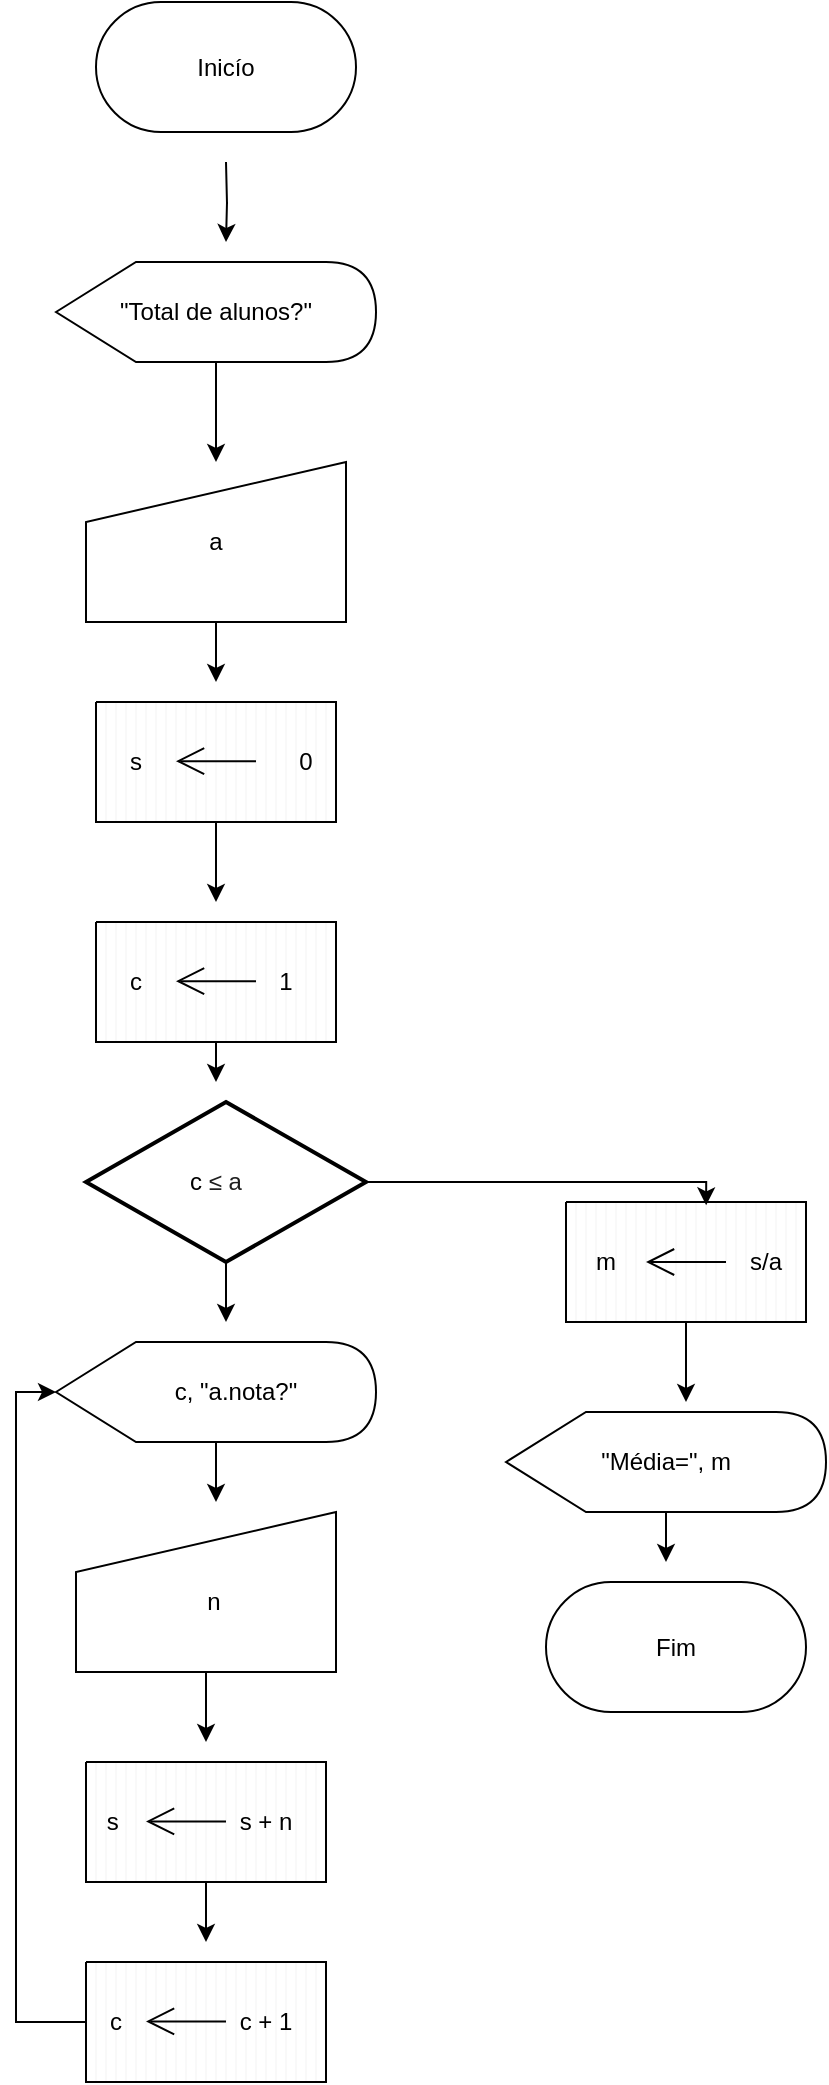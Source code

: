 <mxfile version="24.9.0">
  <diagram name="Página-1" id="u8i8vwaDSWofQYIDLc34">
    <mxGraphModel dx="322" dy="570" grid="1" gridSize="10" guides="1" tooltips="1" connect="1" arrows="1" fold="1" page="1" pageScale="1" pageWidth="827" pageHeight="1169" math="0" shadow="0">
      <root>
        <mxCell id="0" />
        <mxCell id="1" parent="0" />
        <mxCell id="5GwAWgMUtaiw1dpmW7ta-68" style="edgeStyle=orthogonalEdgeStyle;rounded=0;orthogonalLoop=1;jettySize=auto;html=1;" edge="1" parent="1">
          <mxGeometry relative="1" as="geometry">
            <mxPoint x="390" y="140" as="targetPoint" />
            <mxPoint x="390" y="100" as="sourcePoint" />
          </mxGeometry>
        </mxCell>
        <mxCell id="5GwAWgMUtaiw1dpmW7ta-69" style="edgeStyle=orthogonalEdgeStyle;rounded=0;orthogonalLoop=1;jettySize=auto;html=1;entryX=0.5;entryY=0;entryDx=0;entryDy=0;" edge="1" parent="1" source="5GwAWgMUtaiw1dpmW7ta-2" target="5GwAWgMUtaiw1dpmW7ta-4">
          <mxGeometry relative="1" as="geometry" />
        </mxCell>
        <mxCell id="5GwAWgMUtaiw1dpmW7ta-2" value="&quot;Total de alunos?&quot;" style="shape=display;whiteSpace=wrap;html=1;" vertex="1" parent="1">
          <mxGeometry x="305" y="150" width="160" height="50" as="geometry" />
        </mxCell>
        <mxCell id="5GwAWgMUtaiw1dpmW7ta-70" style="edgeStyle=orthogonalEdgeStyle;rounded=0;orthogonalLoop=1;jettySize=auto;html=1;" edge="1" parent="1" source="5GwAWgMUtaiw1dpmW7ta-4">
          <mxGeometry relative="1" as="geometry">
            <mxPoint x="385" y="360" as="targetPoint" />
          </mxGeometry>
        </mxCell>
        <mxCell id="5GwAWgMUtaiw1dpmW7ta-4" value="a" style="shape=manualInput;whiteSpace=wrap;html=1;" vertex="1" parent="1">
          <mxGeometry x="320" y="250" width="130" height="80" as="geometry" />
        </mxCell>
        <mxCell id="5GwAWgMUtaiw1dpmW7ta-73" style="edgeStyle=orthogonalEdgeStyle;rounded=0;orthogonalLoop=1;jettySize=auto;html=1;" edge="1" parent="1" source="5GwAWgMUtaiw1dpmW7ta-6">
          <mxGeometry relative="1" as="geometry">
            <mxPoint x="390" y="680" as="targetPoint" />
          </mxGeometry>
        </mxCell>
        <mxCell id="5GwAWgMUtaiw1dpmW7ta-6" value="" style="strokeWidth=2;html=1;shape=mxgraph.flowchart.decision;whiteSpace=wrap;" vertex="1" parent="1">
          <mxGeometry x="320" y="570" width="140" height="80" as="geometry" />
        </mxCell>
        <mxCell id="5GwAWgMUtaiw1dpmW7ta-74" style="edgeStyle=orthogonalEdgeStyle;rounded=0;orthogonalLoop=1;jettySize=auto;html=1;" edge="1" parent="1" source="5GwAWgMUtaiw1dpmW7ta-7">
          <mxGeometry relative="1" as="geometry">
            <mxPoint x="385" y="770" as="targetPoint" />
          </mxGeometry>
        </mxCell>
        <mxCell id="5GwAWgMUtaiw1dpmW7ta-7" value="" style="shape=display;whiteSpace=wrap;html=1;" vertex="1" parent="1">
          <mxGeometry x="305" y="690" width="160" height="50" as="geometry" />
        </mxCell>
        <mxCell id="5GwAWgMUtaiw1dpmW7ta-75" style="edgeStyle=orthogonalEdgeStyle;rounded=0;orthogonalLoop=1;jettySize=auto;html=1;" edge="1" parent="1" source="5GwAWgMUtaiw1dpmW7ta-8">
          <mxGeometry relative="1" as="geometry">
            <mxPoint x="380" y="890" as="targetPoint" />
          </mxGeometry>
        </mxCell>
        <mxCell id="5GwAWgMUtaiw1dpmW7ta-8" value="" style="shape=manualInput;whiteSpace=wrap;html=1;" vertex="1" parent="1">
          <mxGeometry x="315" y="775" width="130" height="80" as="geometry" />
        </mxCell>
        <mxCell id="5GwAWgMUtaiw1dpmW7ta-76" style="edgeStyle=orthogonalEdgeStyle;rounded=0;orthogonalLoop=1;jettySize=auto;html=1;" edge="1" parent="1" source="5GwAWgMUtaiw1dpmW7ta-9">
          <mxGeometry relative="1" as="geometry">
            <mxPoint x="380" y="990" as="targetPoint" />
          </mxGeometry>
        </mxCell>
        <mxCell id="5GwAWgMUtaiw1dpmW7ta-9" value="" style="verticalLabelPosition=bottom;verticalAlign=top;html=1;shape=mxgraph.basic.patternFillRect;fillStyle=vert;step=5;fillStrokeWidth=0.2;fillStrokeColor=#dddddd;" vertex="1" parent="1">
          <mxGeometry x="320" y="900" width="120" height="60" as="geometry" />
        </mxCell>
        <mxCell id="5GwAWgMUtaiw1dpmW7ta-77" style="edgeStyle=orthogonalEdgeStyle;rounded=0;orthogonalLoop=1;jettySize=auto;html=1;entryX=0;entryY=0.5;entryDx=0;entryDy=0;entryPerimeter=0;" edge="1" parent="1" source="5GwAWgMUtaiw1dpmW7ta-10" target="5GwAWgMUtaiw1dpmW7ta-7">
          <mxGeometry relative="1" as="geometry">
            <mxPoint x="240" y="700" as="targetPoint" />
            <Array as="points">
              <mxPoint x="285" y="1030" />
              <mxPoint x="285" y="715" />
            </Array>
          </mxGeometry>
        </mxCell>
        <mxCell id="5GwAWgMUtaiw1dpmW7ta-10" value="" style="verticalLabelPosition=bottom;verticalAlign=top;html=1;shape=mxgraph.basic.patternFillRect;fillStyle=vert;step=5;fillStrokeWidth=0.2;fillStrokeColor=#dddddd;" vertex="1" parent="1">
          <mxGeometry x="320" y="1000" width="120" height="60" as="geometry" />
        </mxCell>
        <mxCell id="5GwAWgMUtaiw1dpmW7ta-82" style="edgeStyle=orthogonalEdgeStyle;rounded=0;orthogonalLoop=1;jettySize=auto;html=1;" edge="1" parent="1" source="5GwAWgMUtaiw1dpmW7ta-11">
          <mxGeometry relative="1" as="geometry">
            <mxPoint x="620.0" y="720" as="targetPoint" />
          </mxGeometry>
        </mxCell>
        <mxCell id="5GwAWgMUtaiw1dpmW7ta-11" value="" style="verticalLabelPosition=bottom;verticalAlign=top;html=1;shape=mxgraph.basic.patternFillRect;fillStyle=vert;step=5;fillStrokeWidth=0.2;fillStrokeColor=#dddddd;" vertex="1" parent="1">
          <mxGeometry x="560" y="620" width="120" height="60" as="geometry" />
        </mxCell>
        <mxCell id="5GwAWgMUtaiw1dpmW7ta-83" style="edgeStyle=orthogonalEdgeStyle;rounded=0;orthogonalLoop=1;jettySize=auto;html=1;" edge="1" parent="1" source="5GwAWgMUtaiw1dpmW7ta-12">
          <mxGeometry relative="1" as="geometry">
            <mxPoint x="610.0" y="800" as="targetPoint" />
          </mxGeometry>
        </mxCell>
        <mxCell id="5GwAWgMUtaiw1dpmW7ta-12" value="" style="shape=display;whiteSpace=wrap;html=1;" vertex="1" parent="1">
          <mxGeometry x="530" y="725" width="160" height="50" as="geometry" />
        </mxCell>
        <mxCell id="5GwAWgMUtaiw1dpmW7ta-29" value="" style="endArrow=open;endFill=1;endSize=12;html=1;rounded=0;" edge="1" parent="1">
          <mxGeometry width="160" relative="1" as="geometry">
            <mxPoint x="640" y="650.0" as="sourcePoint" />
            <mxPoint x="600" y="650.0" as="targetPoint" />
          </mxGeometry>
        </mxCell>
        <mxCell id="5GwAWgMUtaiw1dpmW7ta-32" value="m" style="text;html=1;align=center;verticalAlign=middle;whiteSpace=wrap;rounded=0;" vertex="1" parent="1">
          <mxGeometry x="550" y="635" width="60" height="30" as="geometry" />
        </mxCell>
        <mxCell id="5GwAWgMUtaiw1dpmW7ta-33" value="s/a" style="text;html=1;align=center;verticalAlign=middle;whiteSpace=wrap;rounded=0;" vertex="1" parent="1">
          <mxGeometry x="630" y="635" width="60" height="30" as="geometry" />
        </mxCell>
        <mxCell id="5GwAWgMUtaiw1dpmW7ta-34" value="&quot;Média=&quot;, m" style="text;html=1;align=center;verticalAlign=middle;whiteSpace=wrap;rounded=0;" vertex="1" parent="1">
          <mxGeometry x="575" y="735" width="70" height="30" as="geometry" />
        </mxCell>
        <mxCell id="5GwAWgMUtaiw1dpmW7ta-72" style="edgeStyle=orthogonalEdgeStyle;rounded=0;orthogonalLoop=1;jettySize=auto;html=1;" edge="1" parent="1" source="5GwAWgMUtaiw1dpmW7ta-37">
          <mxGeometry relative="1" as="geometry">
            <mxPoint x="385" y="560" as="targetPoint" />
          </mxGeometry>
        </mxCell>
        <mxCell id="5GwAWgMUtaiw1dpmW7ta-37" value="" style="verticalLabelPosition=bottom;verticalAlign=top;html=1;shape=mxgraph.basic.patternFillRect;fillStyle=vert;step=5;fillStrokeWidth=0.2;fillStrokeColor=#dddddd;" vertex="1" parent="1">
          <mxGeometry x="325" y="480" width="120" height="60" as="geometry" />
        </mxCell>
        <mxCell id="5GwAWgMUtaiw1dpmW7ta-42" value="" style="endArrow=open;endFill=1;endSize=12;html=1;rounded=0;" edge="1" parent="1">
          <mxGeometry width="160" relative="1" as="geometry">
            <mxPoint x="405" y="509.58" as="sourcePoint" />
            <mxPoint x="365" y="509.58" as="targetPoint" />
          </mxGeometry>
        </mxCell>
        <mxCell id="5GwAWgMUtaiw1dpmW7ta-71" style="edgeStyle=orthogonalEdgeStyle;rounded=0;orthogonalLoop=1;jettySize=auto;html=1;" edge="1" parent="1" source="5GwAWgMUtaiw1dpmW7ta-46">
          <mxGeometry relative="1" as="geometry">
            <mxPoint x="385" y="470" as="targetPoint" />
          </mxGeometry>
        </mxCell>
        <mxCell id="5GwAWgMUtaiw1dpmW7ta-46" value="" style="verticalLabelPosition=bottom;verticalAlign=top;html=1;shape=mxgraph.basic.patternFillRect;fillStyle=vert;step=5;fillStrokeWidth=0.2;fillStrokeColor=#dddddd;" vertex="1" parent="1">
          <mxGeometry x="325" y="370" width="120" height="60" as="geometry" />
        </mxCell>
        <mxCell id="5GwAWgMUtaiw1dpmW7ta-47" value="" style="endArrow=open;endFill=1;endSize=12;html=1;rounded=0;" edge="1" parent="1">
          <mxGeometry width="160" relative="1" as="geometry">
            <mxPoint x="405" y="399.58" as="sourcePoint" />
            <mxPoint x="365" y="399.58" as="targetPoint" />
          </mxGeometry>
        </mxCell>
        <mxCell id="5GwAWgMUtaiw1dpmW7ta-48" value="s" style="text;html=1;align=center;verticalAlign=middle;whiteSpace=wrap;rounded=0;" vertex="1" parent="1">
          <mxGeometry x="315" y="385" width="60" height="30" as="geometry" />
        </mxCell>
        <mxCell id="5GwAWgMUtaiw1dpmW7ta-49" value="0" style="text;html=1;align=center;verticalAlign=middle;whiteSpace=wrap;rounded=0;" vertex="1" parent="1">
          <mxGeometry x="400" y="385" width="60" height="30" as="geometry" />
        </mxCell>
        <mxCell id="5GwAWgMUtaiw1dpmW7ta-50" value="c" style="text;html=1;align=center;verticalAlign=middle;whiteSpace=wrap;rounded=0;" vertex="1" parent="1">
          <mxGeometry x="315" y="495" width="60" height="30" as="geometry" />
        </mxCell>
        <mxCell id="5GwAWgMUtaiw1dpmW7ta-51" value="1" style="text;html=1;align=center;verticalAlign=middle;whiteSpace=wrap;rounded=0;" vertex="1" parent="1">
          <mxGeometry x="390" y="495" width="60" height="30" as="geometry" />
        </mxCell>
        <mxCell id="5GwAWgMUtaiw1dpmW7ta-52" value="c&amp;nbsp;&lt;span style=&quot;color: rgb(31, 31, 31); font-family: &amp;quot;Google Sans&amp;quot;, Arial, sans-serif; text-align: left; background-color: rgb(255, 255, 255);&quot;&gt;&lt;font&gt;≤ a&lt;/font&gt;&lt;/span&gt;" style="text;html=1;align=center;verticalAlign=middle;whiteSpace=wrap;rounded=0;" vertex="1" parent="1">
          <mxGeometry x="355" y="595" width="60" height="30" as="geometry" />
        </mxCell>
        <mxCell id="5GwAWgMUtaiw1dpmW7ta-53" value="c, &quot;a.nota?&quot;" style="text;html=1;align=center;verticalAlign=middle;whiteSpace=wrap;rounded=0;" vertex="1" parent="1">
          <mxGeometry x="360" y="700" width="70" height="30" as="geometry" />
        </mxCell>
        <mxCell id="5GwAWgMUtaiw1dpmW7ta-54" value="n" style="text;html=1;align=center;verticalAlign=middle;whiteSpace=wrap;rounded=0;" vertex="1" parent="1">
          <mxGeometry x="354" y="805" width="60" height="30" as="geometry" />
        </mxCell>
        <mxCell id="5GwAWgMUtaiw1dpmW7ta-55" value="s&amp;nbsp;" style="text;html=1;align=center;verticalAlign=middle;whiteSpace=wrap;rounded=0;" vertex="1" parent="1">
          <mxGeometry x="305" y="915" width="60" height="30" as="geometry" />
        </mxCell>
        <mxCell id="5GwAWgMUtaiw1dpmW7ta-60" value="" style="endArrow=open;endFill=1;endSize=12;html=1;rounded=0;" edge="1" parent="1">
          <mxGeometry width="160" relative="1" as="geometry">
            <mxPoint x="390" y="929.71" as="sourcePoint" />
            <mxPoint x="350" y="929.71" as="targetPoint" />
          </mxGeometry>
        </mxCell>
        <mxCell id="5GwAWgMUtaiw1dpmW7ta-62" value="s + n" style="text;html=1;align=center;verticalAlign=middle;whiteSpace=wrap;rounded=0;" vertex="1" parent="1">
          <mxGeometry x="380" y="915" width="60" height="30" as="geometry" />
        </mxCell>
        <mxCell id="5GwAWgMUtaiw1dpmW7ta-63" value="" style="endArrow=open;endFill=1;endSize=12;html=1;rounded=0;" edge="1" parent="1">
          <mxGeometry width="160" relative="1" as="geometry">
            <mxPoint x="390" y="1029.71" as="sourcePoint" />
            <mxPoint x="350" y="1029.71" as="targetPoint" />
          </mxGeometry>
        </mxCell>
        <mxCell id="5GwAWgMUtaiw1dpmW7ta-65" value="c" style="text;html=1;align=center;verticalAlign=middle;whiteSpace=wrap;rounded=0;" vertex="1" parent="1">
          <mxGeometry x="305" y="1015" width="60" height="30" as="geometry" />
        </mxCell>
        <mxCell id="5GwAWgMUtaiw1dpmW7ta-67" value="c + 1" style="text;html=1;align=center;verticalAlign=middle;whiteSpace=wrap;rounded=0;" vertex="1" parent="1">
          <mxGeometry x="380" y="1015" width="60" height="30" as="geometry" />
        </mxCell>
        <mxCell id="5GwAWgMUtaiw1dpmW7ta-80" value="Fim" style="rounded=1;whiteSpace=wrap;html=1;arcSize=50;" vertex="1" parent="1">
          <mxGeometry x="550" y="810" width="130" height="65" as="geometry" />
        </mxCell>
        <mxCell id="5GwAWgMUtaiw1dpmW7ta-81" style="edgeStyle=orthogonalEdgeStyle;rounded=0;orthogonalLoop=1;jettySize=auto;html=1;exitX=1;exitY=0.5;exitDx=0;exitDy=0;exitPerimeter=0;entryX=0.584;entryY=0.028;entryDx=0;entryDy=0;entryPerimeter=0;" edge="1" parent="1" source="5GwAWgMUtaiw1dpmW7ta-6" target="5GwAWgMUtaiw1dpmW7ta-11">
          <mxGeometry relative="1" as="geometry">
            <Array as="points">
              <mxPoint x="630" y="610" />
            </Array>
          </mxGeometry>
        </mxCell>
        <mxCell id="5GwAWgMUtaiw1dpmW7ta-84" value="Inicío" style="rounded=1;whiteSpace=wrap;html=1;arcSize=50;" vertex="1" parent="1">
          <mxGeometry x="325" y="20" width="130" height="65" as="geometry" />
        </mxCell>
      </root>
    </mxGraphModel>
  </diagram>
</mxfile>
